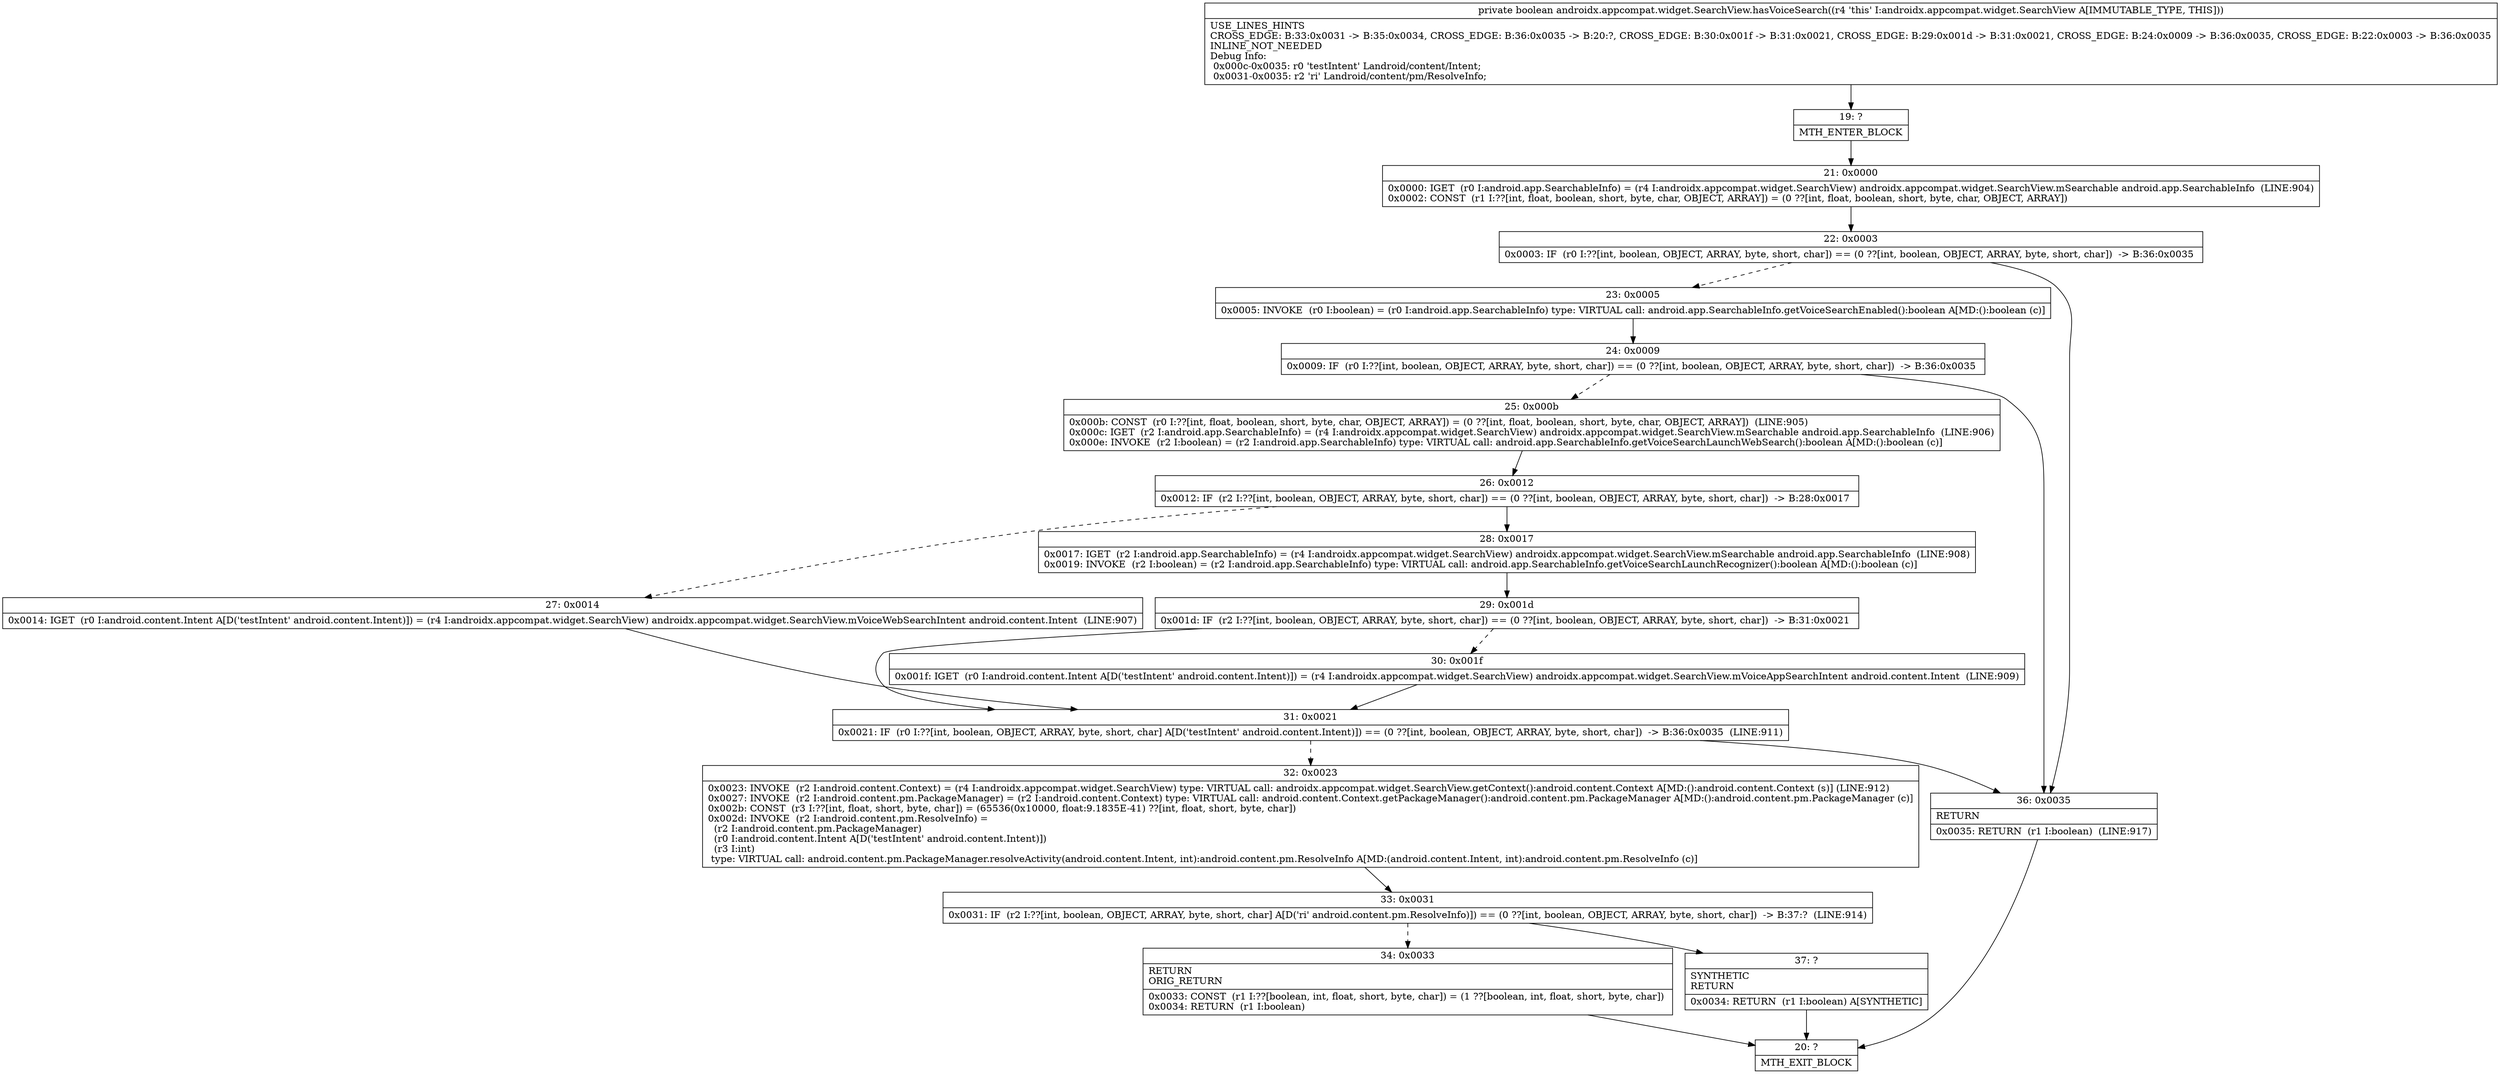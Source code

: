 digraph "CFG forandroidx.appcompat.widget.SearchView.hasVoiceSearch()Z" {
Node_19 [shape=record,label="{19\:\ ?|MTH_ENTER_BLOCK\l}"];
Node_21 [shape=record,label="{21\:\ 0x0000|0x0000: IGET  (r0 I:android.app.SearchableInfo) = (r4 I:androidx.appcompat.widget.SearchView) androidx.appcompat.widget.SearchView.mSearchable android.app.SearchableInfo  (LINE:904)\l0x0002: CONST  (r1 I:??[int, float, boolean, short, byte, char, OBJECT, ARRAY]) = (0 ??[int, float, boolean, short, byte, char, OBJECT, ARRAY]) \l}"];
Node_22 [shape=record,label="{22\:\ 0x0003|0x0003: IF  (r0 I:??[int, boolean, OBJECT, ARRAY, byte, short, char]) == (0 ??[int, boolean, OBJECT, ARRAY, byte, short, char])  \-\> B:36:0x0035 \l}"];
Node_23 [shape=record,label="{23\:\ 0x0005|0x0005: INVOKE  (r0 I:boolean) = (r0 I:android.app.SearchableInfo) type: VIRTUAL call: android.app.SearchableInfo.getVoiceSearchEnabled():boolean A[MD:():boolean (c)]\l}"];
Node_24 [shape=record,label="{24\:\ 0x0009|0x0009: IF  (r0 I:??[int, boolean, OBJECT, ARRAY, byte, short, char]) == (0 ??[int, boolean, OBJECT, ARRAY, byte, short, char])  \-\> B:36:0x0035 \l}"];
Node_25 [shape=record,label="{25\:\ 0x000b|0x000b: CONST  (r0 I:??[int, float, boolean, short, byte, char, OBJECT, ARRAY]) = (0 ??[int, float, boolean, short, byte, char, OBJECT, ARRAY])  (LINE:905)\l0x000c: IGET  (r2 I:android.app.SearchableInfo) = (r4 I:androidx.appcompat.widget.SearchView) androidx.appcompat.widget.SearchView.mSearchable android.app.SearchableInfo  (LINE:906)\l0x000e: INVOKE  (r2 I:boolean) = (r2 I:android.app.SearchableInfo) type: VIRTUAL call: android.app.SearchableInfo.getVoiceSearchLaunchWebSearch():boolean A[MD:():boolean (c)]\l}"];
Node_26 [shape=record,label="{26\:\ 0x0012|0x0012: IF  (r2 I:??[int, boolean, OBJECT, ARRAY, byte, short, char]) == (0 ??[int, boolean, OBJECT, ARRAY, byte, short, char])  \-\> B:28:0x0017 \l}"];
Node_27 [shape=record,label="{27\:\ 0x0014|0x0014: IGET  (r0 I:android.content.Intent A[D('testIntent' android.content.Intent)]) = (r4 I:androidx.appcompat.widget.SearchView) androidx.appcompat.widget.SearchView.mVoiceWebSearchIntent android.content.Intent  (LINE:907)\l}"];
Node_31 [shape=record,label="{31\:\ 0x0021|0x0021: IF  (r0 I:??[int, boolean, OBJECT, ARRAY, byte, short, char] A[D('testIntent' android.content.Intent)]) == (0 ??[int, boolean, OBJECT, ARRAY, byte, short, char])  \-\> B:36:0x0035  (LINE:911)\l}"];
Node_32 [shape=record,label="{32\:\ 0x0023|0x0023: INVOKE  (r2 I:android.content.Context) = (r4 I:androidx.appcompat.widget.SearchView) type: VIRTUAL call: androidx.appcompat.widget.SearchView.getContext():android.content.Context A[MD:():android.content.Context (s)] (LINE:912)\l0x0027: INVOKE  (r2 I:android.content.pm.PackageManager) = (r2 I:android.content.Context) type: VIRTUAL call: android.content.Context.getPackageManager():android.content.pm.PackageManager A[MD:():android.content.pm.PackageManager (c)]\l0x002b: CONST  (r3 I:??[int, float, short, byte, char]) = (65536(0x10000, float:9.1835E\-41) ??[int, float, short, byte, char]) \l0x002d: INVOKE  (r2 I:android.content.pm.ResolveInfo) = \l  (r2 I:android.content.pm.PackageManager)\l  (r0 I:android.content.Intent A[D('testIntent' android.content.Intent)])\l  (r3 I:int)\l type: VIRTUAL call: android.content.pm.PackageManager.resolveActivity(android.content.Intent, int):android.content.pm.ResolveInfo A[MD:(android.content.Intent, int):android.content.pm.ResolveInfo (c)]\l}"];
Node_33 [shape=record,label="{33\:\ 0x0031|0x0031: IF  (r2 I:??[int, boolean, OBJECT, ARRAY, byte, short, char] A[D('ri' android.content.pm.ResolveInfo)]) == (0 ??[int, boolean, OBJECT, ARRAY, byte, short, char])  \-\> B:37:?  (LINE:914)\l}"];
Node_34 [shape=record,label="{34\:\ 0x0033|RETURN\lORIG_RETURN\l|0x0033: CONST  (r1 I:??[boolean, int, float, short, byte, char]) = (1 ??[boolean, int, float, short, byte, char]) \l0x0034: RETURN  (r1 I:boolean) \l}"];
Node_20 [shape=record,label="{20\:\ ?|MTH_EXIT_BLOCK\l}"];
Node_37 [shape=record,label="{37\:\ ?|SYNTHETIC\lRETURN\l|0x0034: RETURN  (r1 I:boolean) A[SYNTHETIC]\l}"];
Node_28 [shape=record,label="{28\:\ 0x0017|0x0017: IGET  (r2 I:android.app.SearchableInfo) = (r4 I:androidx.appcompat.widget.SearchView) androidx.appcompat.widget.SearchView.mSearchable android.app.SearchableInfo  (LINE:908)\l0x0019: INVOKE  (r2 I:boolean) = (r2 I:android.app.SearchableInfo) type: VIRTUAL call: android.app.SearchableInfo.getVoiceSearchLaunchRecognizer():boolean A[MD:():boolean (c)]\l}"];
Node_29 [shape=record,label="{29\:\ 0x001d|0x001d: IF  (r2 I:??[int, boolean, OBJECT, ARRAY, byte, short, char]) == (0 ??[int, boolean, OBJECT, ARRAY, byte, short, char])  \-\> B:31:0x0021 \l}"];
Node_30 [shape=record,label="{30\:\ 0x001f|0x001f: IGET  (r0 I:android.content.Intent A[D('testIntent' android.content.Intent)]) = (r4 I:androidx.appcompat.widget.SearchView) androidx.appcompat.widget.SearchView.mVoiceAppSearchIntent android.content.Intent  (LINE:909)\l}"];
Node_36 [shape=record,label="{36\:\ 0x0035|RETURN\l|0x0035: RETURN  (r1 I:boolean)  (LINE:917)\l}"];
MethodNode[shape=record,label="{private boolean androidx.appcompat.widget.SearchView.hasVoiceSearch((r4 'this' I:androidx.appcompat.widget.SearchView A[IMMUTABLE_TYPE, THIS]))  | USE_LINES_HINTS\lCROSS_EDGE: B:33:0x0031 \-\> B:35:0x0034, CROSS_EDGE: B:36:0x0035 \-\> B:20:?, CROSS_EDGE: B:30:0x001f \-\> B:31:0x0021, CROSS_EDGE: B:29:0x001d \-\> B:31:0x0021, CROSS_EDGE: B:24:0x0009 \-\> B:36:0x0035, CROSS_EDGE: B:22:0x0003 \-\> B:36:0x0035\lINLINE_NOT_NEEDED\lDebug Info:\l  0x000c\-0x0035: r0 'testIntent' Landroid\/content\/Intent;\l  0x0031\-0x0035: r2 'ri' Landroid\/content\/pm\/ResolveInfo;\l}"];
MethodNode -> Node_19;Node_19 -> Node_21;
Node_21 -> Node_22;
Node_22 -> Node_23[style=dashed];
Node_22 -> Node_36;
Node_23 -> Node_24;
Node_24 -> Node_25[style=dashed];
Node_24 -> Node_36;
Node_25 -> Node_26;
Node_26 -> Node_27[style=dashed];
Node_26 -> Node_28;
Node_27 -> Node_31;
Node_31 -> Node_32[style=dashed];
Node_31 -> Node_36;
Node_32 -> Node_33;
Node_33 -> Node_34[style=dashed];
Node_33 -> Node_37;
Node_34 -> Node_20;
Node_37 -> Node_20;
Node_28 -> Node_29;
Node_29 -> Node_30[style=dashed];
Node_29 -> Node_31;
Node_30 -> Node_31;
Node_36 -> Node_20;
}

